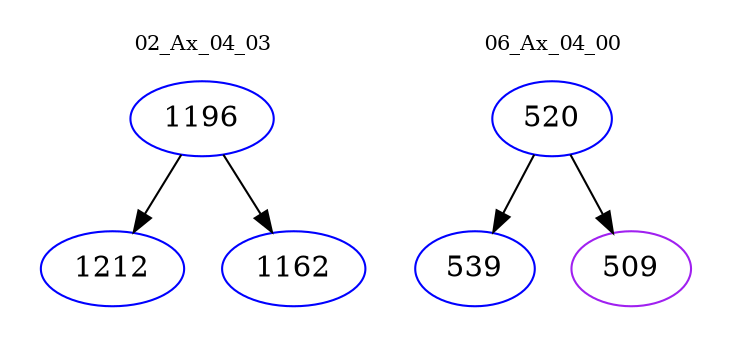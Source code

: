 digraph{
subgraph cluster_0 {
color = white
label = "02_Ax_04_03";
fontsize=10;
T0_1196 [label="1196", color="blue"]
T0_1196 -> T0_1212 [color="black"]
T0_1212 [label="1212", color="blue"]
T0_1196 -> T0_1162 [color="black"]
T0_1162 [label="1162", color="blue"]
}
subgraph cluster_1 {
color = white
label = "06_Ax_04_00";
fontsize=10;
T1_520 [label="520", color="blue"]
T1_520 -> T1_539 [color="black"]
T1_539 [label="539", color="blue"]
T1_520 -> T1_509 [color="black"]
T1_509 [label="509", color="purple"]
}
}
